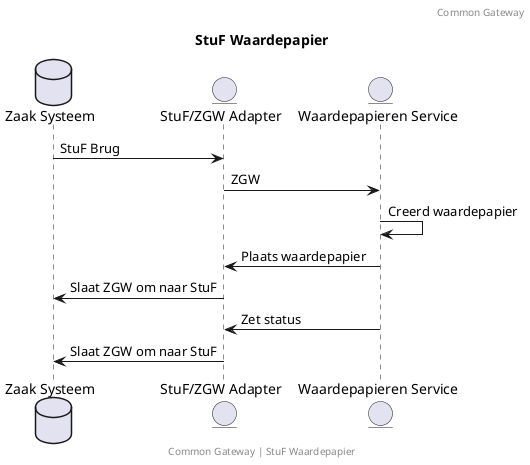 @startuml
title: StuF Waardepapier
footer: Common Gateway | StuF Waardepapier
header: Common Gateway

database "Zaak Systeem" as ZS
entity "StuF/ZGW Adapter" as Adapter
entity "Waardepapieren Service" as WP

ZS -> Adapter: StuF Brug
Adapter -> WP: ZGW
WP -> WP: Creerd waardepapier
WP -> Adapter: Plaats waardepapier
Adapter -> ZS: Slaat ZGW om naar StuF
WP -> Adapter: Zet status
Adapter -> ZS: Slaat ZGW om naar StuF

@enduml